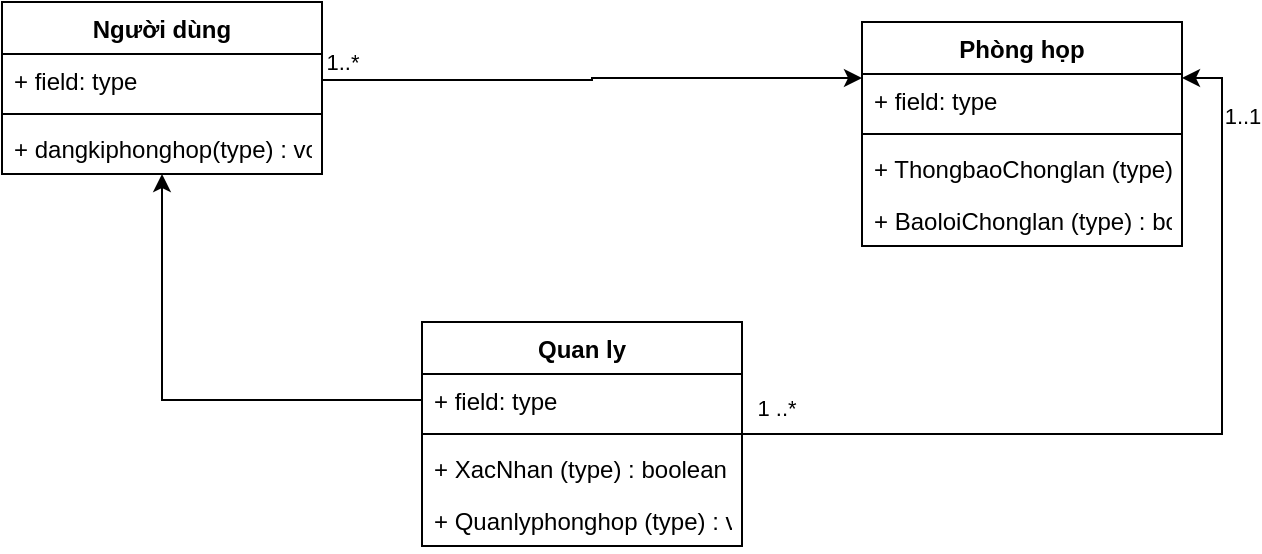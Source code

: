 <mxfile version="13.2.4" type="google"><diagram id="C5RBs43oDa-KdzZeNtuy" name="Page-1"><mxGraphModel dx="1038" dy="543" grid="1" gridSize="10" guides="1" tooltips="1" connect="1" arrows="1" fold="1" page="1" pageScale="1" pageWidth="827" pageHeight="1169" math="0" shadow="0"><root><mxCell id="WIyWlLk6GJQsqaUBKTNV-0"/><mxCell id="WIyWlLk6GJQsqaUBKTNV-1" parent="WIyWlLk6GJQsqaUBKTNV-0"/><mxCell id="tcxoMRKpqB3nd5P6zQLY-0" value="Người dùng" style="swimlane;fontStyle=1;align=center;verticalAlign=top;childLayout=stackLayout;horizontal=1;startSize=26;horizontalStack=0;resizeParent=1;resizeParentMax=0;resizeLast=0;collapsible=1;marginBottom=0;swimlaneFillColor=#ffffff;" vertex="1" parent="WIyWlLk6GJQsqaUBKTNV-1"><mxGeometry x="30" y="30" width="160" height="86" as="geometry"/></mxCell><mxCell id="tcxoMRKpqB3nd5P6zQLY-1" value="+ field: type" style="text;strokeColor=none;fillColor=none;align=left;verticalAlign=top;spacingLeft=4;spacingRight=4;overflow=hidden;rotatable=0;points=[[0,0.5],[1,0.5]];portConstraint=eastwest;" vertex="1" parent="tcxoMRKpqB3nd5P6zQLY-0"><mxGeometry y="26" width="160" height="26" as="geometry"/></mxCell><mxCell id="tcxoMRKpqB3nd5P6zQLY-2" value="" style="line;strokeWidth=1;fillColor=none;align=left;verticalAlign=middle;spacingTop=-1;spacingLeft=3;spacingRight=3;rotatable=0;labelPosition=right;points=[];portConstraint=eastwest;" vertex="1" parent="tcxoMRKpqB3nd5P6zQLY-0"><mxGeometry y="52" width="160" height="8" as="geometry"/></mxCell><mxCell id="tcxoMRKpqB3nd5P6zQLY-3" value="+ dangkiphonghop(type) : void" style="text;strokeColor=none;fillColor=none;align=left;verticalAlign=top;spacingLeft=4;spacingRight=4;overflow=hidden;rotatable=0;points=[[0,0.5],[1,0.5]];portConstraint=eastwest;" vertex="1" parent="tcxoMRKpqB3nd5P6zQLY-0"><mxGeometry y="60" width="160" height="26" as="geometry"/></mxCell><mxCell id="tcxoMRKpqB3nd5P6zQLY-20" value="Phòng họp&#10;" style="swimlane;fontStyle=1;align=center;verticalAlign=top;childLayout=stackLayout;horizontal=1;startSize=26;horizontalStack=0;resizeParent=1;resizeParentMax=0;resizeLast=0;collapsible=1;marginBottom=0;swimlaneFillColor=#ffffff;" vertex="1" parent="WIyWlLk6GJQsqaUBKTNV-1"><mxGeometry x="460" y="40" width="160" height="112" as="geometry"/></mxCell><mxCell id="tcxoMRKpqB3nd5P6zQLY-21" value="+ field: type" style="text;strokeColor=none;fillColor=none;align=left;verticalAlign=top;spacingLeft=4;spacingRight=4;overflow=hidden;rotatable=0;points=[[0,0.5],[1,0.5]];portConstraint=eastwest;" vertex="1" parent="tcxoMRKpqB3nd5P6zQLY-20"><mxGeometry y="26" width="160" height="26" as="geometry"/></mxCell><mxCell id="tcxoMRKpqB3nd5P6zQLY-22" value="" style="line;strokeWidth=1;fillColor=none;align=left;verticalAlign=middle;spacingTop=-1;spacingLeft=3;spacingRight=3;rotatable=0;labelPosition=right;points=[];portConstraint=eastwest;" vertex="1" parent="tcxoMRKpqB3nd5P6zQLY-20"><mxGeometry y="52" width="160" height="8" as="geometry"/></mxCell><mxCell id="tcxoMRKpqB3nd5P6zQLY-23" value="+ ThongbaoChonglan (type) : boolean&#10;" style="text;strokeColor=none;fillColor=none;align=left;verticalAlign=top;spacingLeft=4;spacingRight=4;overflow=hidden;rotatable=0;points=[[0,0.5],[1,0.5]];portConstraint=eastwest;" vertex="1" parent="tcxoMRKpqB3nd5P6zQLY-20"><mxGeometry y="60" width="160" height="26" as="geometry"/></mxCell><mxCell id="tcxoMRKpqB3nd5P6zQLY-40" value="+ BaoloiChonglan (type) : boolean&#10;" style="text;strokeColor=none;fillColor=none;align=left;verticalAlign=top;spacingLeft=4;spacingRight=4;overflow=hidden;rotatable=0;points=[[0,0.5],[1,0.5]];portConstraint=eastwest;" vertex="1" parent="tcxoMRKpqB3nd5P6zQLY-20"><mxGeometry y="86" width="160" height="26" as="geometry"/></mxCell><mxCell id="tcxoMRKpqB3nd5P6zQLY-16" value="Quan ly" style="swimlane;fontStyle=1;align=center;verticalAlign=top;childLayout=stackLayout;horizontal=1;startSize=26;horizontalStack=0;resizeParent=1;resizeParentMax=0;resizeLast=0;collapsible=1;marginBottom=0;swimlaneFillColor=#ffffff;" vertex="1" parent="WIyWlLk6GJQsqaUBKTNV-1"><mxGeometry x="240" y="190" width="160" height="112" as="geometry"/></mxCell><mxCell id="tcxoMRKpqB3nd5P6zQLY-17" value="+ field: type" style="text;strokeColor=none;fillColor=none;align=left;verticalAlign=top;spacingLeft=4;spacingRight=4;overflow=hidden;rotatable=0;points=[[0,0.5],[1,0.5]];portConstraint=eastwest;" vertex="1" parent="tcxoMRKpqB3nd5P6zQLY-16"><mxGeometry y="26" width="160" height="26" as="geometry"/></mxCell><mxCell id="tcxoMRKpqB3nd5P6zQLY-18" value="" style="line;strokeWidth=1;fillColor=none;align=left;verticalAlign=middle;spacingTop=-1;spacingLeft=3;spacingRight=3;rotatable=0;labelPosition=right;points=[];portConstraint=eastwest;" vertex="1" parent="tcxoMRKpqB3nd5P6zQLY-16"><mxGeometry y="52" width="160" height="8" as="geometry"/></mxCell><mxCell id="tcxoMRKpqB3nd5P6zQLY-19" value="+ XacNhan (type) : boolean" style="text;strokeColor=none;fillColor=none;align=left;verticalAlign=top;spacingLeft=4;spacingRight=4;overflow=hidden;rotatable=0;points=[[0,0.5],[1,0.5]];portConstraint=eastwest;" vertex="1" parent="tcxoMRKpqB3nd5P6zQLY-16"><mxGeometry y="60" width="160" height="26" as="geometry"/></mxCell><mxCell id="tcxoMRKpqB3nd5P6zQLY-39" value="+ Quanlyphonghop (type) : void" style="text;strokeColor=none;fillColor=none;align=left;verticalAlign=top;spacingLeft=4;spacingRight=4;overflow=hidden;rotatable=0;points=[[0,0.5],[1,0.5]];portConstraint=eastwest;" vertex="1" parent="tcxoMRKpqB3nd5P6zQLY-16"><mxGeometry y="86" width="160" height="26" as="geometry"/></mxCell><mxCell id="tcxoMRKpqB3nd5P6zQLY-34" value="1..*" style="edgeStyle=orthogonalEdgeStyle;rounded=0;orthogonalLoop=1;jettySize=auto;html=1;entryX=0;entryY=0.25;entryDx=0;entryDy=0;" edge="1" parent="WIyWlLk6GJQsqaUBKTNV-1" source="tcxoMRKpqB3nd5P6zQLY-1" target="tcxoMRKpqB3nd5P6zQLY-20"><mxGeometry x="0.004" y="125" relative="1" as="geometry"><mxPoint x="-125" y="117" as="offset"/></mxGeometry></mxCell><mxCell id="tcxoMRKpqB3nd5P6zQLY-35" value="1..1" style="edgeStyle=orthogonalEdgeStyle;rounded=0;orthogonalLoop=1;jettySize=auto;html=1;entryX=1;entryY=0.25;entryDx=0;entryDy=0;strokeColor=#000000;labelBorderColor=none;" edge="1" parent="WIyWlLk6GJQsqaUBKTNV-1" source="tcxoMRKpqB3nd5P6zQLY-16" target="tcxoMRKpqB3nd5P6zQLY-20"><mxGeometry x="0.822" y="-10" relative="1" as="geometry"><mxPoint as="offset"/></mxGeometry></mxCell><mxCell id="tcxoMRKpqB3nd5P6zQLY-36" value="1 ..*" style="edgeLabel;html=1;align=center;verticalAlign=middle;resizable=0;points=[];" vertex="1" connectable="0" parent="tcxoMRKpqB3nd5P6zQLY-35"><mxGeometry x="0.073" y="4" relative="1" as="geometry"><mxPoint x="-218" y="-9" as="offset"/></mxGeometry></mxCell><mxCell id="tcxoMRKpqB3nd5P6zQLY-38" style="edgeStyle=orthogonalEdgeStyle;rounded=0;orthogonalLoop=1;jettySize=auto;html=1;strokeColor=#000000;" edge="1" parent="WIyWlLk6GJQsqaUBKTNV-1" source="tcxoMRKpqB3nd5P6zQLY-17" target="tcxoMRKpqB3nd5P6zQLY-0"><mxGeometry relative="1" as="geometry"/></mxCell></root></mxGraphModel></diagram></mxfile>